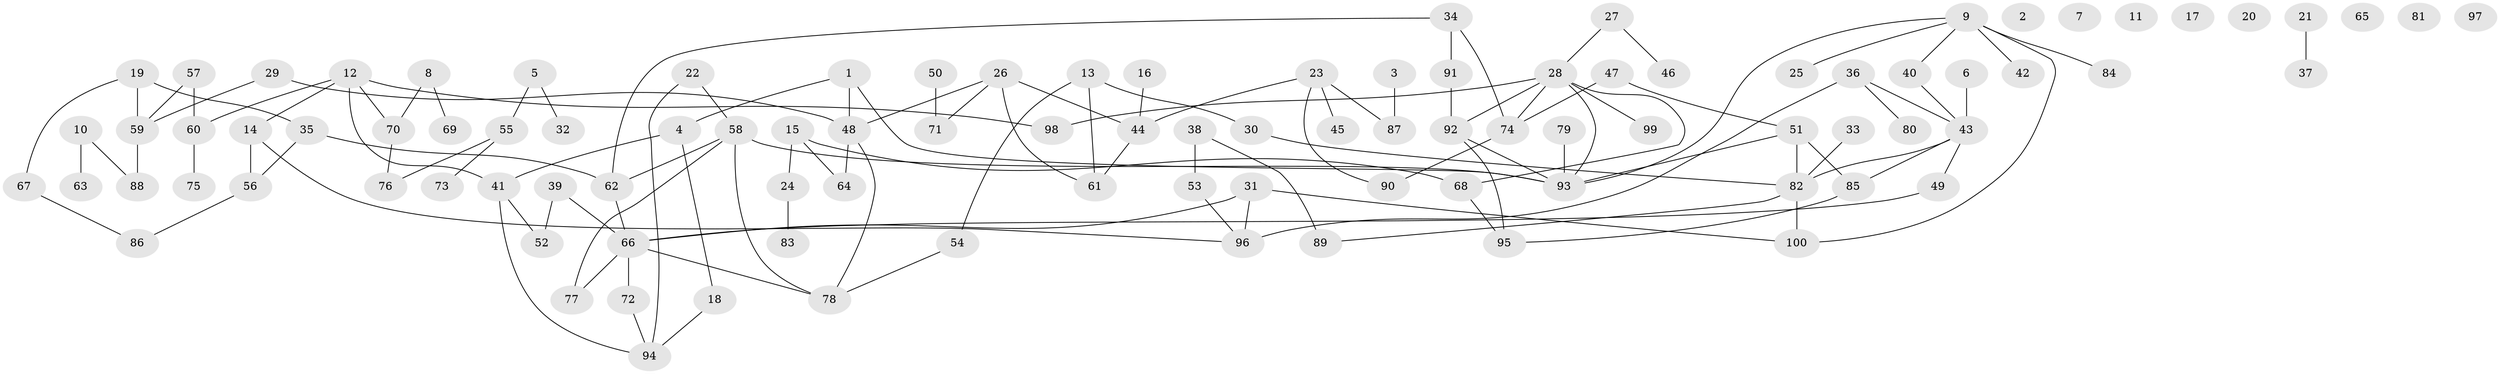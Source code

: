 // coarse degree distribution, {1: 0.20754716981132076, 6: 0.09433962264150944, 3: 0.16981132075471697, 4: 0.1320754716981132, 5: 0.07547169811320754, 2: 0.2830188679245283, 7: 0.03773584905660377}
// Generated by graph-tools (version 1.1) at 2025/35/03/04/25 23:35:48]
// undirected, 100 vertices, 121 edges
graph export_dot {
  node [color=gray90,style=filled];
  1;
  2;
  3;
  4;
  5;
  6;
  7;
  8;
  9;
  10;
  11;
  12;
  13;
  14;
  15;
  16;
  17;
  18;
  19;
  20;
  21;
  22;
  23;
  24;
  25;
  26;
  27;
  28;
  29;
  30;
  31;
  32;
  33;
  34;
  35;
  36;
  37;
  38;
  39;
  40;
  41;
  42;
  43;
  44;
  45;
  46;
  47;
  48;
  49;
  50;
  51;
  52;
  53;
  54;
  55;
  56;
  57;
  58;
  59;
  60;
  61;
  62;
  63;
  64;
  65;
  66;
  67;
  68;
  69;
  70;
  71;
  72;
  73;
  74;
  75;
  76;
  77;
  78;
  79;
  80;
  81;
  82;
  83;
  84;
  85;
  86;
  87;
  88;
  89;
  90;
  91;
  92;
  93;
  94;
  95;
  96;
  97;
  98;
  99;
  100;
  1 -- 4;
  1 -- 48;
  1 -- 93;
  3 -- 87;
  4 -- 18;
  4 -- 41;
  5 -- 32;
  5 -- 55;
  6 -- 43;
  8 -- 69;
  8 -- 70;
  9 -- 25;
  9 -- 40;
  9 -- 42;
  9 -- 84;
  9 -- 93;
  9 -- 100;
  10 -- 63;
  10 -- 88;
  12 -- 14;
  12 -- 41;
  12 -- 60;
  12 -- 70;
  12 -- 98;
  13 -- 30;
  13 -- 54;
  13 -- 61;
  14 -- 56;
  14 -- 96;
  15 -- 24;
  15 -- 64;
  15 -- 68;
  16 -- 44;
  18 -- 94;
  19 -- 35;
  19 -- 59;
  19 -- 67;
  21 -- 37;
  22 -- 58;
  22 -- 94;
  23 -- 44;
  23 -- 45;
  23 -- 87;
  23 -- 90;
  24 -- 83;
  26 -- 44;
  26 -- 48;
  26 -- 61;
  26 -- 71;
  27 -- 28;
  27 -- 46;
  28 -- 68;
  28 -- 74;
  28 -- 92;
  28 -- 93;
  28 -- 98;
  28 -- 99;
  29 -- 48;
  29 -- 59;
  30 -- 82;
  31 -- 66;
  31 -- 96;
  31 -- 100;
  33 -- 82;
  34 -- 62;
  34 -- 74;
  34 -- 91;
  35 -- 56;
  35 -- 62;
  36 -- 43;
  36 -- 80;
  36 -- 96;
  38 -- 53;
  38 -- 89;
  39 -- 52;
  39 -- 66;
  40 -- 43;
  41 -- 52;
  41 -- 94;
  43 -- 49;
  43 -- 82;
  43 -- 85;
  44 -- 61;
  47 -- 51;
  47 -- 74;
  48 -- 64;
  48 -- 78;
  49 -- 66;
  50 -- 71;
  51 -- 82;
  51 -- 85;
  51 -- 93;
  53 -- 96;
  54 -- 78;
  55 -- 73;
  55 -- 76;
  56 -- 86;
  57 -- 59;
  57 -- 60;
  58 -- 62;
  58 -- 77;
  58 -- 78;
  58 -- 93;
  59 -- 88;
  60 -- 75;
  62 -- 66;
  66 -- 72;
  66 -- 77;
  66 -- 78;
  67 -- 86;
  68 -- 95;
  70 -- 76;
  72 -- 94;
  74 -- 90;
  79 -- 93;
  82 -- 89;
  82 -- 100;
  85 -- 95;
  91 -- 92;
  92 -- 93;
  92 -- 95;
}
